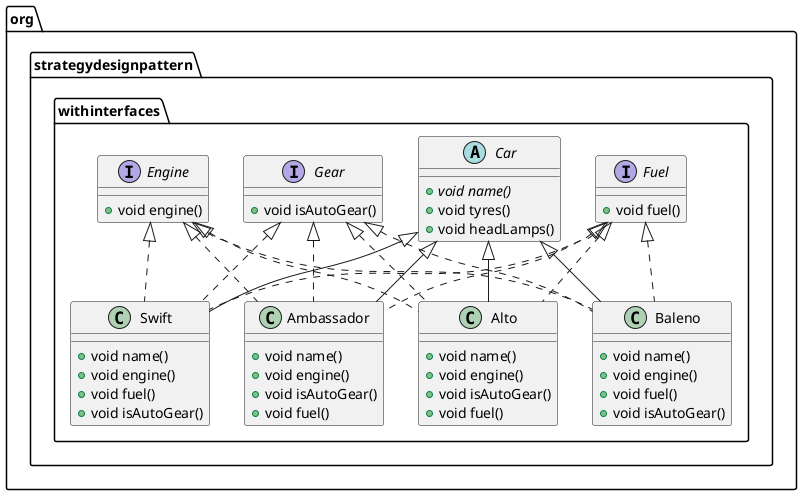 @startuml
interface org.strategydesignpattern.withinterfaces.Fuel {
+ void fuel()
}
abstract class org.strategydesignpattern.withinterfaces.Car {
+ {abstract}void name()
+ void tyres()
+ void headLamps()
}
class org.strategydesignpattern.withinterfaces.Swift {
+ void name()
+ void engine()
+ void fuel()
+ void isAutoGear()
}
class org.strategydesignpattern.withinterfaces.Ambassador {
+ void name()
+ void engine()
+ void isAutoGear()
+ void fuel()
}
class org.strategydesignpattern.withinterfaces.Alto {
+ void name()
+ void engine()
+ void isAutoGear()
+ void fuel()
}
interface org.strategydesignpattern.withinterfaces.Gear {
+ void isAutoGear()
}
class org.strategydesignpattern.withinterfaces.Baleno {
+ void name()
+ void engine()
+ void fuel()
+ void isAutoGear()
}
interface org.strategydesignpattern.withinterfaces.Engine {
+ void engine()
}


org.strategydesignpattern.withinterfaces.Engine <|.. org.strategydesignpattern.withinterfaces.Swift
org.strategydesignpattern.withinterfaces.Fuel <|.. org.strategydesignpattern.withinterfaces.Swift
org.strategydesignpattern.withinterfaces.Gear <|.. org.strategydesignpattern.withinterfaces.Swift
org.strategydesignpattern.withinterfaces.Car <|-- org.strategydesignpattern.withinterfaces.Swift
org.strategydesignpattern.withinterfaces.Engine <|.. org.strategydesignpattern.withinterfaces.Ambassador
org.strategydesignpattern.withinterfaces.Fuel <|.. org.strategydesignpattern.withinterfaces.Ambassador
org.strategydesignpattern.withinterfaces.Gear <|.. org.strategydesignpattern.withinterfaces.Ambassador
org.strategydesignpattern.withinterfaces.Car <|-- org.strategydesignpattern.withinterfaces.Ambassador
org.strategydesignpattern.withinterfaces.Engine <|.. org.strategydesignpattern.withinterfaces.Alto
org.strategydesignpattern.withinterfaces.Fuel <|.. org.strategydesignpattern.withinterfaces.Alto
org.strategydesignpattern.withinterfaces.Gear <|.. org.strategydesignpattern.withinterfaces.Alto
org.strategydesignpattern.withinterfaces.Car <|-- org.strategydesignpattern.withinterfaces.Alto
org.strategydesignpattern.withinterfaces.Engine <|.. org.strategydesignpattern.withinterfaces.Baleno
org.strategydesignpattern.withinterfaces.Fuel <|.. org.strategydesignpattern.withinterfaces.Baleno
org.strategydesignpattern.withinterfaces.Gear <|.. org.strategydesignpattern.withinterfaces.Baleno
org.strategydesignpattern.withinterfaces.Car <|-- org.strategydesignpattern.withinterfaces.Baleno
@enduml